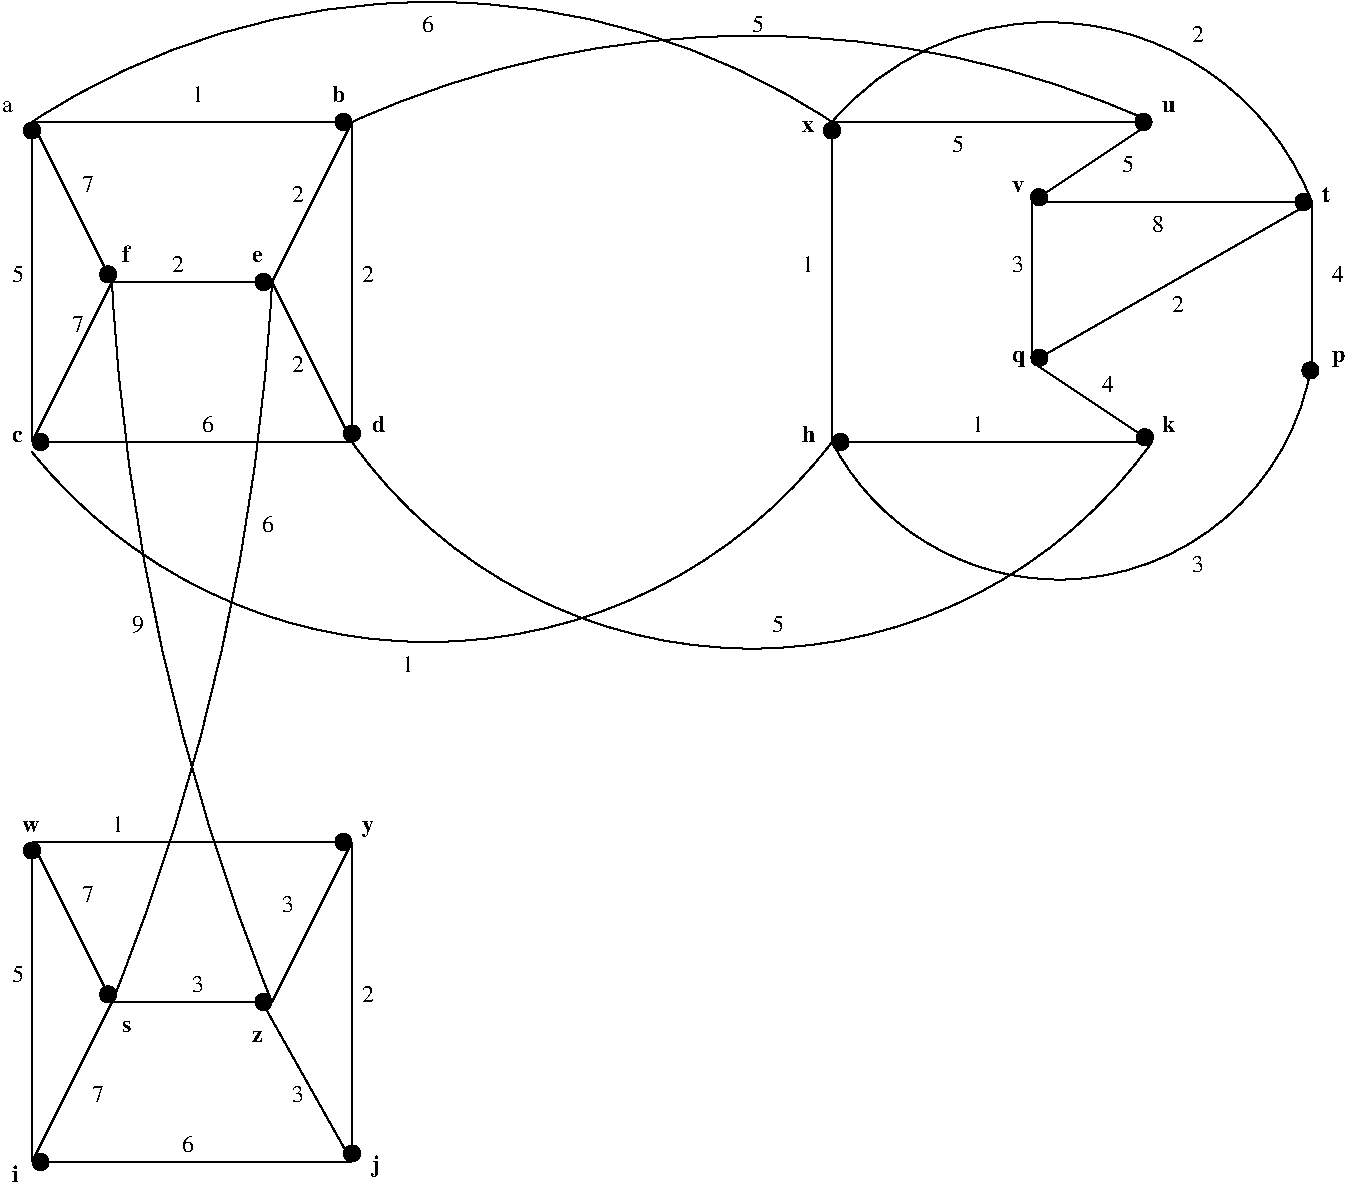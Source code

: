 #FIG 3.2  Produced by xfig version 3.2.5c
Landscape
Center
Inches
Letter  
100.00
Single
-2
1200 2
5 1 0 1 0 7 50 -1 -1 0.000 0 1 1 0 8301.923 2711.539 6600 3600 9000 4500 10200 3000
	5 1 1.00 60.00 120.00
5 1 0 1 0 7 50 -1 -1 0.000 0 1 0 0 6000.000 1470.000 3000 3600 5400 5100 9000 3600
5 1 0 1 0 7 50 -1 -1 0.000 0 1 0 0 3570.673 1291.346 600 3675 3600 5100 6600 3600
5 1 0 1 0 7 50 -1 -1 0.000 0 0 0 0 6000.000 7832.812 3000 1200 5175 600 9000 1200
5 1 0 1 0 7 50 -1 -1 0.000 0 0 0 0 3600.000 5746.875 600 1200 3675 300 6600 1200
5 1 0 1 0 7 50 -1 -1 0.000 0 0 0 0 8220.000 2580.000 6600 1200 9000 600 10200 1800
5 1 0 1 0 7 50 -1 -1 0.000 0 1 0 0 17807.143 1542.857 1200 2400 1500 4800 2400 7800
5 1 0 1 0 7 50 -1 -1 0.000 0 0 0 0 -14207.143 1542.857 2400 2400 2100 4800 1200 7800
2 1 0 1 0 7 50 -1 -1 0.000 0 0 -1 1 0 2
	5 1 1.00 60.00 120.00
	 600 1200 3000 1200
2 1 0 1 0 7 50 -1 -1 0.000 0 0 -1 1 0 2
	5 1 1.00 60.00 120.00
	 3000 1200 3000 3600
2 1 0 1 0 7 50 -1 -1 0.000 0 0 -1 1 0 2
	5 1 1.00 60.00 120.00
	 3000 3600 600 3600
2 1 0 1 0 7 50 -1 -1 0.000 0 0 -1 1 0 2
	5 1 1.00 60.00 120.00
	 600 3600 600 1200
2 1 0 1 0 7 50 -1 -1 0.000 0 0 -1 1 0 2
	5 1 1.00 60.00 120.00
	 600 1200 1200 2400
2 1 0 1 0 7 50 -1 -1 0.000 0 0 -1 1 0 2
	5 1 1.00 60.00 120.00
	 1200 2400 2400 2400
2 1 0 1 0 7 50 -1 -1 0.000 0 0 -1 0 0 2
	 600 3600 1200 2400
2 1 0 1 0 7 50 -1 -1 0.000 0 0 -1 0 0 2
	 2400 2400 3000 3600
2 1 0 1 0 7 50 -1 -1 0.000 0 0 -1 0 0 2
	 2400 2400 3000 1200
2 1 0 1 0 7 50 -1 -1 0.000 0 0 -1 1 0 2
	5 1 1.00 60.00 120.00
	 6600 1200 9000 1200
2 1 0 1 0 7 50 -1 -1 0.000 0 0 -1 1 0 2
	5 1 1.00 60.00 120.00
	 9000 1200 8100 1800
2 1 0 1 0 7 50 -1 -1 0.000 0 0 -1 1 0 2
	5 1 1.00 60.00 120.00
	 8100 1800 10200 1800
2 1 0 1 0 7 50 -1 -1 0.000 0 0 -1 1 0 2
	5 1 1.00 60.00 120.00
	 10200 1800 8100 3000
2 1 0 1 0 7 50 -1 -1 0.000 0 0 -1 1 0 2
	5 1 1.00 60.00 120.00
	 8100 3000 9000 3600
2 1 0 1 0 7 50 -1 -1 0.000 0 0 -1 1 0 2
	5 1 1.00 60.00 120.00
	 9000 3600 6600 3600
2 1 0 1 0 7 50 -1 -1 0.000 0 0 -1 1 0 2
	5 1 1.00 60.00 120.00
	 6600 3600 6600 1200
2 1 0 1 0 7 50 -1 -1 0.000 0 0 -1 1 0 2
	5 1 1.00 60.00 120.00
	 600 6600 3000 6600
2 1 0 1 0 7 50 -1 -1 0.000 0 0 -1 1 0 2
	5 1 1.00 60.00 120.00
	 3000 6600 3000 9000
2 1 0 1 0 7 50 -1 -1 0.000 0 0 -1 1 0 2
	5 1 1.00 60.00 120.00
	 3000 9000 600 9000
2 1 0 1 0 7 50 -1 -1 0.000 0 0 -1 1 0 2
	5 1 1.00 60.00 120.00
	 600 9000 600 6600
2 1 0 1 0 7 50 -1 -1 0.000 0 0 -1 1 0 2
	5 1 1.00 60.00 120.00
	 600 6600 1200 7800
2 1 0 1 0 7 50 -1 -1 0.000 0 0 -1 1 0 2
	5 1 1.00 60.00 120.00
	 1200 7800 2400 7800
2 1 0 1 0 7 50 -1 -1 0.000 0 0 -1 0 0 2
	 600 9000 1200 7800
2 1 0 1 0 7 50 -1 -1 0.000 0 0 -1 0 0 2
	 2400 7800 3000 6600
2 1 0 1 0 7 50 -1 -1 0.000 0 0 -1 0 0 2
	 2325 7800 3000 9000
2 1 0 1 0 7 50 -1 -1 0.000 0 0 -1 0 0 2
	 8100 1800 8100 3000
2 1 0 1 0 7 50 -1 -1 0.000 0 0 -1 0 0 2
	 10200 1800 10200 3000
4 0 0 50 -1 0 12 0.0000 4 105 105 375 1125 a\001
4 0 0 50 -1 2 12 0.0000 4 150 120 2850 1050 b\001
4 0 0 50 -1 2 12 0.0000 4 150 105 3150 3525 d\001
4 0 0 50 -1 2 12 0.0000 4 150 75 1275 2250 f\001
4 0 0 50 -1 2 12 0.0000 4 105 90 2250 2250 e\001
4 0 0 50 -1 2 12 0.0000 4 105 90 450 3600 c\001
4 0 0 50 -1 2 12 0.0000 4 105 150 525 6525 w\001
4 0 0 50 -1 2 12 0.0000 4 150 105 3075 6525 y\001
4 0 0 50 -1 2 12 0.0000 4 105 90 1275 8025 s\001
4 0 0 50 -1 2 12 0.0000 4 105 90 2250 8100 z\001
4 0 0 50 -1 2 12 0.0000 4 150 60 450 9150 i\001
4 0 0 50 -1 2 12 0.0000 4 195 60 3150 9075 j\001
4 0 0 50 -1 2 12 0.0000 4 150 120 6375 3600 h\001
4 0 0 50 -1 2 12 0.0000 4 150 120 9075 3525 k\001
4 0 0 50 -1 2 12 0.0000 4 150 120 10350 3000 p\001
4 0 0 50 -1 2 12 0.0000 4 150 105 7950 3000 q\001
4 0 0 50 -1 2 12 0.0000 4 135 75 10275 1800 t\001
4 0 0 50 -1 2 12 0.0000 4 105 105 7950 1725 v\001
4 0 0 50 -1 2 12 0.0000 4 105 105 9075 1125 u\001
4 0 0 50 -1 2 12 0.0000 4 105 105 6375 1275 x\001
4 0 0 50 -1 0 12 0.0000 4 150 105 3525 525 6\001
4 0 0 50 -1 0 12 0.0000 4 150 105 1800 1050 1\001
4 0 0 50 -1 0 12 0.0000 4 150 105 1650 2325 2\001
4 0 0 50 -1 0 12 0.0000 4 150 105 2550 1800 2\001
4 0 0 50 -1 0 12 0.0000 4 150 105 975 1725 7\001
4 0 0 50 -1 0 12 0.0000 4 150 105 450 2400 5\001
4 0 0 50 -1 0 12 0.0000 4 150 105 900 2775 7\001
4 0 0 50 -1 0 12 0.0000 4 150 105 1875 3525 6\001
4 0 0 50 -1 0 12 0.0000 4 150 105 2550 3075 2\001
4 0 0 50 -1 0 12 0.0000 4 150 105 3075 2400 2\001
4 0 0 50 -1 0 12 0.0000 4 150 105 3375 5325 1\001
4 0 0 50 -1 0 12 0.0000 4 150 105 6150 5025 5\001
4 0 0 50 -1 0 12 0.0000 4 150 105 9300 4575 3\001
4 0 0 50 -1 0 12 0.0000 4 150 105 10350 2400 4\001
4 0 0 50 -1 0 12 0.0000 4 150 105 9000 2025 8\001
4 0 0 50 -1 0 12 0.0000 4 150 105 9150 2625 2\001
4 0 0 50 -1 0 12 0.0000 4 150 105 7950 2325 3\001
4 0 0 50 -1 0 12 0.0000 4 150 105 7650 3525 1\001
4 0 0 50 -1 0 12 0.0000 4 150 105 8625 3225 4\001
4 0 0 50 -1 0 12 0.0000 4 150 105 8775 1575 5\001
4 0 0 50 -1 0 12 0.0000 4 150 105 7500 1425 5\001
4 0 0 50 -1 0 12 0.0000 4 150 105 6375 2325 1\001
4 0 0 50 -1 0 12 0.0000 4 150 105 6000 525 5\001
4 0 0 50 -1 0 12 0.0000 4 150 105 9300 600 2\001
4 0 0 50 -1 0 12 0.0000 4 150 105 1200 6525 1\001
4 0 0 50 -1 0 12 0.0000 4 150 105 1350 5025 9\001
4 0 0 50 -1 0 12 0.0000 4 150 105 2325 4275 6\001
4 0 0 50 -1 0 12 0.0000 4 150 105 450 7650 5\001
4 0 0 50 -1 0 12 0.0000 4 150 105 1800 7725 3\001
4 0 0 50 -1 0 12 0.0000 4 150 105 2475 7125 3\001
4 0 0 50 -1 0 12 0.0000 4 150 105 975 7050 7\001
4 0 0 50 -1 0 12 0.0000 4 150 105 1050 8550 7\001
4 0 0 50 -1 0 12 0.0000 4 150 105 1725 8925 6\001
4 0 0 50 -1 0 12 0.0000 4 150 105 2550 8550 3\001
4 0 0 50 -1 0 12 0.0000 4 150 105 3075 7800 2\001

